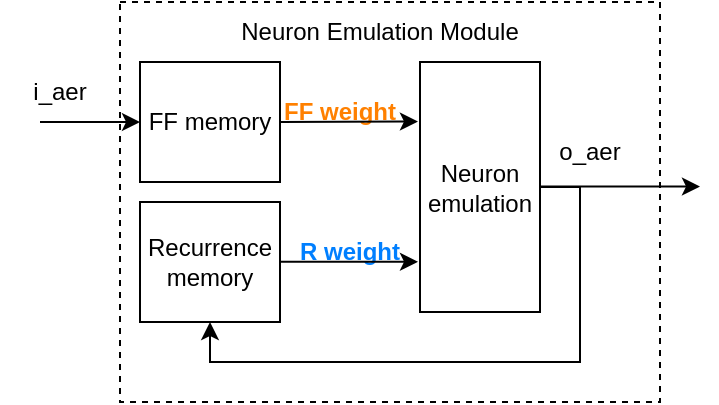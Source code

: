 <mxfile version="26.0.5">
  <diagram name="Page-1" id="BPItwoRiJGwzgkWxVI8X">
    <mxGraphModel dx="487" dy="311" grid="1" gridSize="10" guides="1" tooltips="1" connect="1" arrows="1" fold="1" page="1" pageScale="1" pageWidth="850" pageHeight="1100" math="0" shadow="0">
      <root>
        <mxCell id="0" />
        <mxCell id="1" parent="0" />
        <mxCell id="K7-pUwvsUaIeoT7pDm16-19" value="" style="rounded=0;whiteSpace=wrap;html=1;fillColor=none;dashed=1;" vertex="1" parent="1">
          <mxGeometry x="310" y="340" width="270" height="200" as="geometry" />
        </mxCell>
        <mxCell id="K7-pUwvsUaIeoT7pDm16-1" value="FF memory" style="rounded=0;whiteSpace=wrap;html=1;" vertex="1" parent="1">
          <mxGeometry x="320" y="370" width="70" height="60" as="geometry" />
        </mxCell>
        <mxCell id="K7-pUwvsUaIeoT7pDm16-11" style="edgeStyle=orthogonalEdgeStyle;rounded=0;orthogonalLoop=1;jettySize=auto;html=1;exitX=1;exitY=0.5;exitDx=0;exitDy=0;entryX=0.5;entryY=1;entryDx=0;entryDy=0;" edge="1" parent="1" source="K7-pUwvsUaIeoT7pDm16-2" target="K7-pUwvsUaIeoT7pDm16-3">
          <mxGeometry relative="1" as="geometry">
            <Array as="points">
              <mxPoint x="540" y="433" />
              <mxPoint x="540" y="520" />
              <mxPoint x="355" y="520" />
            </Array>
          </mxGeometry>
        </mxCell>
        <mxCell id="K7-pUwvsUaIeoT7pDm16-2" value="Neuron emulation" style="rounded=0;whiteSpace=wrap;html=1;" vertex="1" parent="1">
          <mxGeometry x="460" y="370" width="60" height="125" as="geometry" />
        </mxCell>
        <mxCell id="K7-pUwvsUaIeoT7pDm16-3" value="&lt;div&gt;Recurrence&lt;/div&gt;&lt;div&gt;memory&lt;br&gt;&lt;/div&gt;" style="rounded=0;whiteSpace=wrap;html=1;" vertex="1" parent="1">
          <mxGeometry x="320" y="440" width="70" height="60" as="geometry" />
        </mxCell>
        <mxCell id="K7-pUwvsUaIeoT7pDm16-6" value="" style="endArrow=classic;html=1;rounded=0;entryX=0;entryY=0.5;entryDx=0;entryDy=0;" edge="1" parent="1" target="K7-pUwvsUaIeoT7pDm16-1">
          <mxGeometry width="50" height="50" relative="1" as="geometry">
            <mxPoint x="270" y="400" as="sourcePoint" />
            <mxPoint x="290" y="375" as="targetPoint" />
          </mxGeometry>
        </mxCell>
        <mxCell id="K7-pUwvsUaIeoT7pDm16-7" value="i_aer" style="text;html=1;align=center;verticalAlign=middle;whiteSpace=wrap;rounded=0;" vertex="1" parent="1">
          <mxGeometry x="250" y="370" width="60" height="30" as="geometry" />
        </mxCell>
        <mxCell id="K7-pUwvsUaIeoT7pDm16-9" value="o_aer" style="text;html=1;align=center;verticalAlign=middle;whiteSpace=wrap;rounded=0;" vertex="1" parent="1">
          <mxGeometry x="530" y="410" width="30" height="10" as="geometry" />
        </mxCell>
        <mxCell id="K7-pUwvsUaIeoT7pDm16-12" value="&lt;b&gt;&lt;span style=&quot;color: rgb(255, 128, 0);&quot;&gt;FF weight&lt;/span&gt;&lt;/b&gt;" style="text;html=1;align=center;verticalAlign=middle;whiteSpace=wrap;rounded=0;" vertex="1" parent="1">
          <mxGeometry x="390" y="390" width="60" height="10" as="geometry" />
        </mxCell>
        <mxCell id="K7-pUwvsUaIeoT7pDm16-13" value="&lt;b&gt;&lt;span style=&quot;color: rgb(0, 127, 255);&quot;&gt;R weight&lt;br&gt;&lt;/span&gt;&lt;/b&gt;" style="text;html=1;align=center;verticalAlign=middle;whiteSpace=wrap;rounded=0;" vertex="1" parent="1">
          <mxGeometry x="395" y="460" width="60" height="10" as="geometry" />
        </mxCell>
        <mxCell id="K7-pUwvsUaIeoT7pDm16-17" value="" style="endArrow=classic;html=1;rounded=0;entryX=-0.017;entryY=0.238;entryDx=0;entryDy=0;entryPerimeter=0;" edge="1" parent="1" target="K7-pUwvsUaIeoT7pDm16-2">
          <mxGeometry width="50" height="50" relative="1" as="geometry">
            <mxPoint x="390" y="400" as="sourcePoint" />
            <mxPoint x="450" y="400" as="targetPoint" />
          </mxGeometry>
        </mxCell>
        <mxCell id="K7-pUwvsUaIeoT7pDm16-18" value="" style="endArrow=classic;html=1;rounded=0;entryX=-0.017;entryY=0.238;entryDx=0;entryDy=0;entryPerimeter=0;" edge="1" parent="1">
          <mxGeometry width="50" height="50" relative="1" as="geometry">
            <mxPoint x="390" y="469.88" as="sourcePoint" />
            <mxPoint x="459" y="469.88" as="targetPoint" />
          </mxGeometry>
        </mxCell>
        <mxCell id="K7-pUwvsUaIeoT7pDm16-20" value="" style="endArrow=classic;html=1;rounded=0;" edge="1" parent="1">
          <mxGeometry width="50" height="50" relative="1" as="geometry">
            <mxPoint x="520" y="432.26" as="sourcePoint" />
            <mxPoint x="600" y="432.26" as="targetPoint" />
          </mxGeometry>
        </mxCell>
        <mxCell id="K7-pUwvsUaIeoT7pDm16-21" value="Neuron Emulation Module" style="text;html=1;align=center;verticalAlign=middle;whiteSpace=wrap;rounded=0;" vertex="1" parent="1">
          <mxGeometry x="360" y="340" width="160" height="30" as="geometry" />
        </mxCell>
      </root>
    </mxGraphModel>
  </diagram>
</mxfile>
